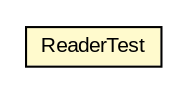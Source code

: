 #!/usr/local/bin/dot
#
# Class diagram 
# Generated by UMLGraph version R5_6-24-gf6e263 (http://www.umlgraph.org/)
#

digraph G {
	edge [fontname="arial",fontsize=10,labelfontname="arial",labelfontsize=10];
	node [fontname="arial",fontsize=10,shape=plaintext];
	nodesep=0.25;
	ranksep=0.5;
	// net.trajano.jetng.test.ReaderTest
	c93 [label=<<table title="net.trajano.jetng.test.ReaderTest" border="0" cellborder="1" cellspacing="0" cellpadding="2" port="p" bgcolor="lemonChiffon" href="./ReaderTest.html">
		<tr><td><table border="0" cellspacing="0" cellpadding="1">
<tr><td align="center" balign="center"> ReaderTest </td></tr>
		</table></td></tr>
		</table>>, URL="./ReaderTest.html", fontname="arial", fontcolor="black", fontsize=10.0];
}

